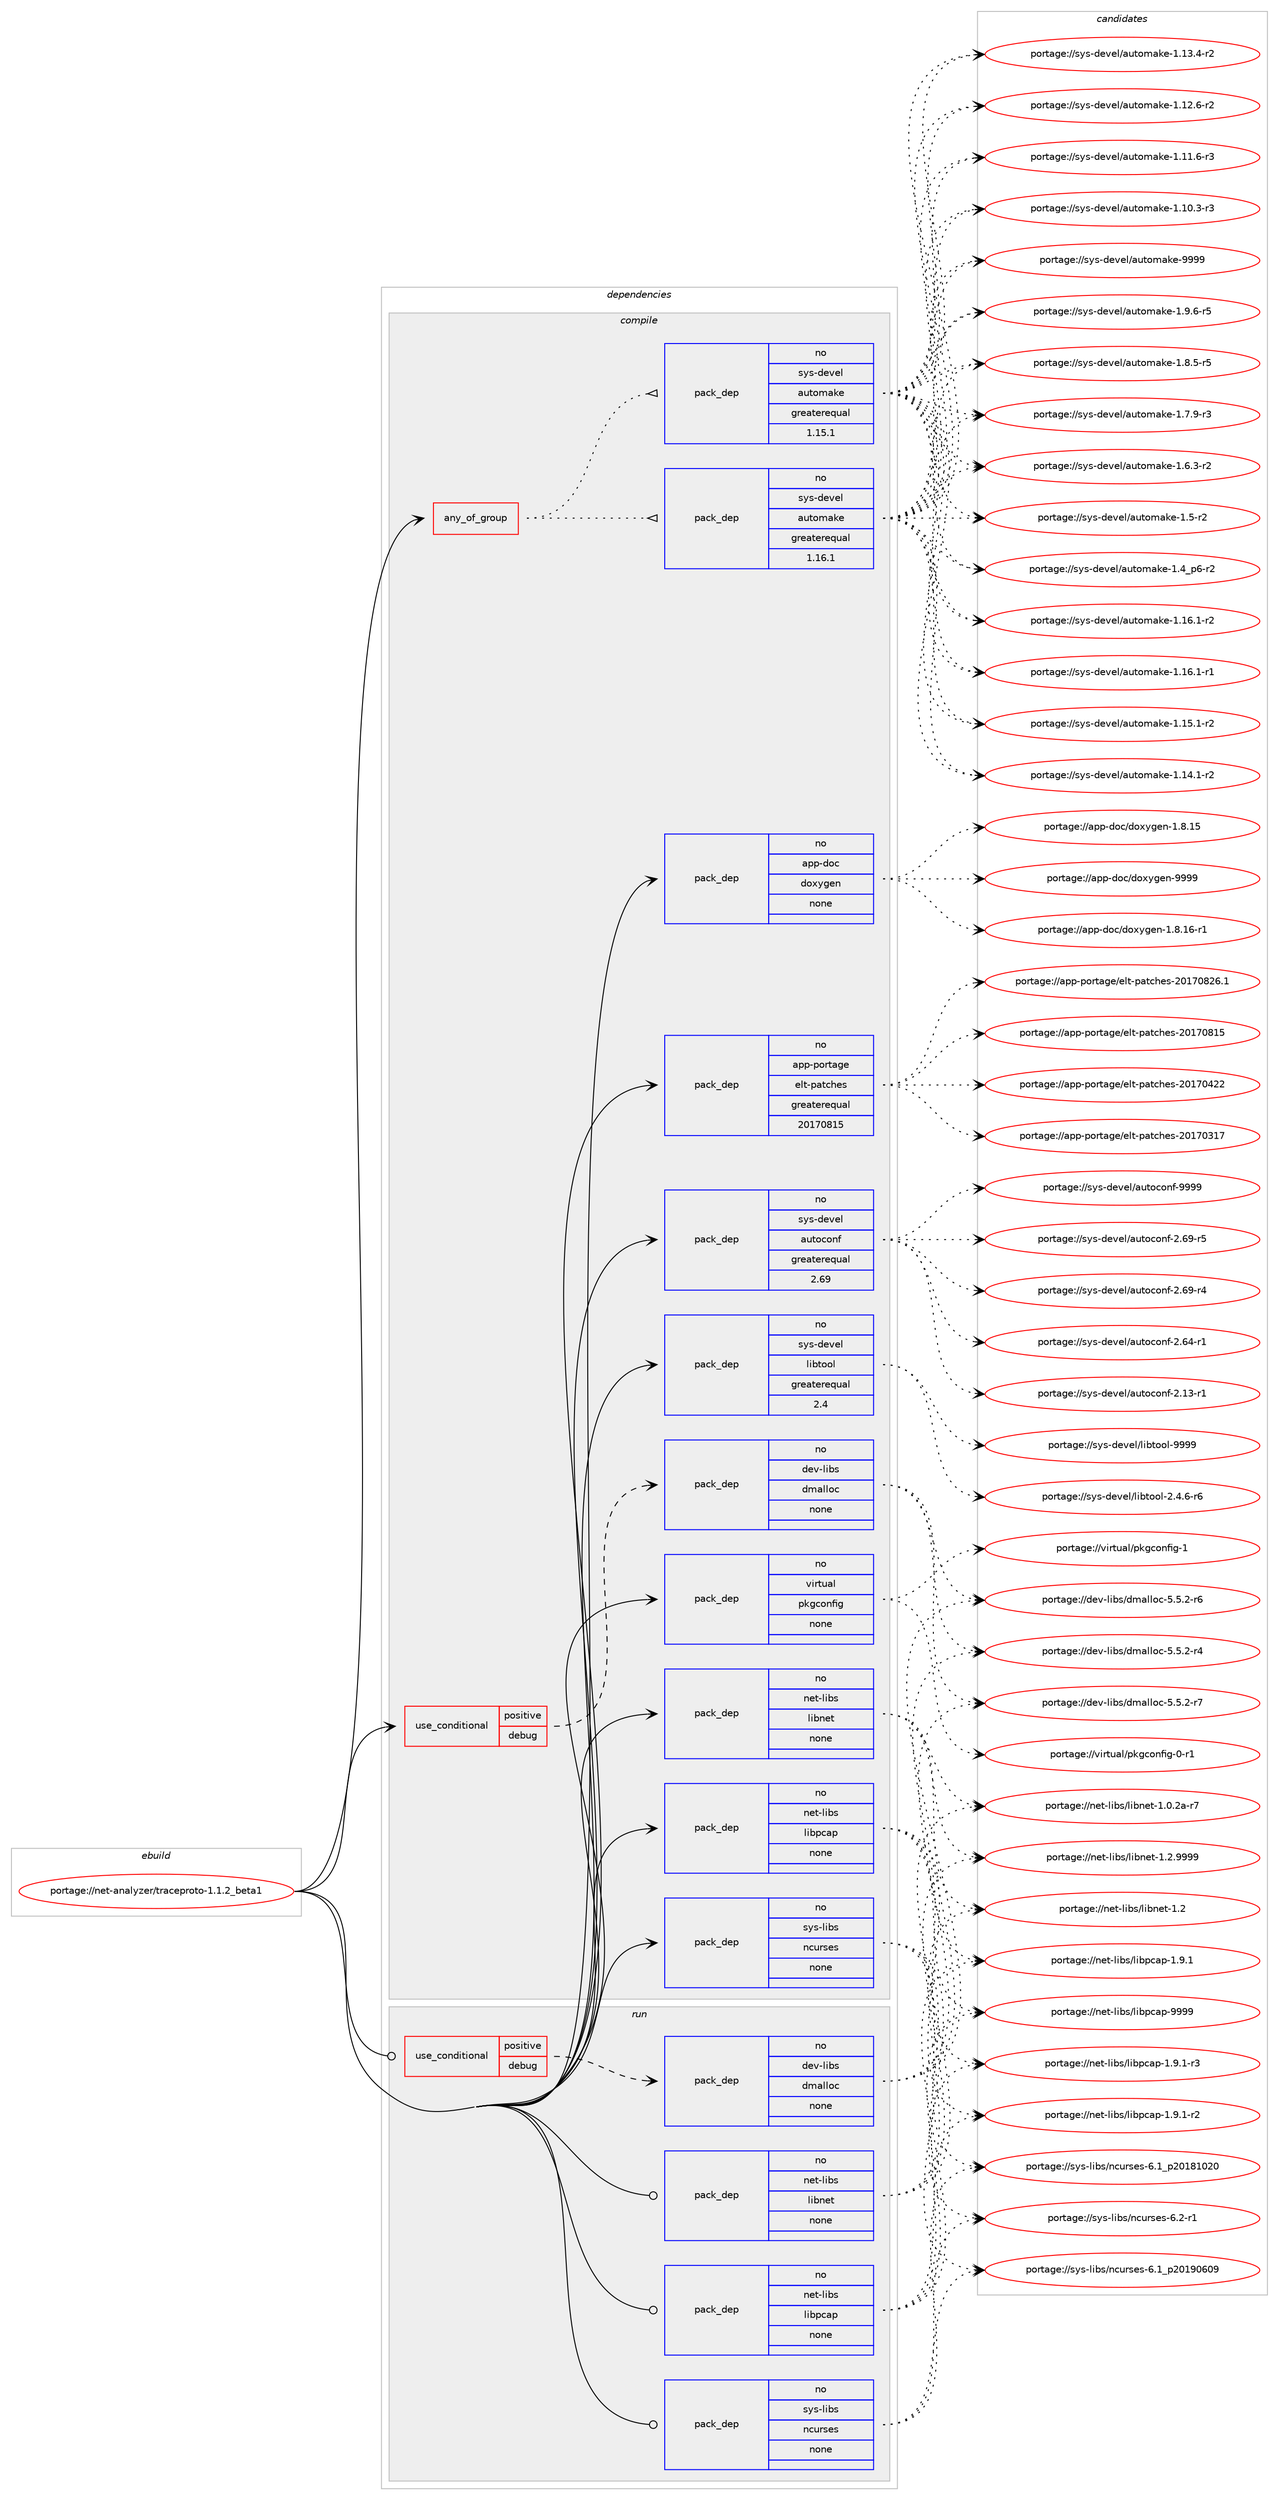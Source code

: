 digraph prolog {

# *************
# Graph options
# *************

newrank=true;
concentrate=true;
compound=true;
graph [rankdir=LR,fontname=Helvetica,fontsize=10,ranksep=1.5];#, ranksep=2.5, nodesep=0.2];
edge  [arrowhead=vee];
node  [fontname=Helvetica,fontsize=10];

# **********
# The ebuild
# **********

subgraph cluster_leftcol {
color=gray;
rank=same;
label=<<i>ebuild</i>>;
id [label="portage://net-analyzer/traceproto-1.1.2_beta1", color=red, width=4, href="../net-analyzer/traceproto-1.1.2_beta1.svg"];
}

# ****************
# The dependencies
# ****************

subgraph cluster_midcol {
color=gray;
label=<<i>dependencies</i>>;
subgraph cluster_compile {
fillcolor="#eeeeee";
style=filled;
label=<<i>compile</i>>;
subgraph any2360 {
dependency155576 [label=<<TABLE BORDER="0" CELLBORDER="1" CELLSPACING="0" CELLPADDING="4"><TR><TD CELLPADDING="10">any_of_group</TD></TR></TABLE>>, shape=none, color=red];subgraph pack118121 {
dependency155577 [label=<<TABLE BORDER="0" CELLBORDER="1" CELLSPACING="0" CELLPADDING="4" WIDTH="220"><TR><TD ROWSPAN="6" CELLPADDING="30">pack_dep</TD></TR><TR><TD WIDTH="110">no</TD></TR><TR><TD>sys-devel</TD></TR><TR><TD>automake</TD></TR><TR><TD>greaterequal</TD></TR><TR><TD>1.16.1</TD></TR></TABLE>>, shape=none, color=blue];
}
dependency155576:e -> dependency155577:w [weight=20,style="dotted",arrowhead="oinv"];
subgraph pack118122 {
dependency155578 [label=<<TABLE BORDER="0" CELLBORDER="1" CELLSPACING="0" CELLPADDING="4" WIDTH="220"><TR><TD ROWSPAN="6" CELLPADDING="30">pack_dep</TD></TR><TR><TD WIDTH="110">no</TD></TR><TR><TD>sys-devel</TD></TR><TR><TD>automake</TD></TR><TR><TD>greaterequal</TD></TR><TR><TD>1.15.1</TD></TR></TABLE>>, shape=none, color=blue];
}
dependency155576:e -> dependency155578:w [weight=20,style="dotted",arrowhead="oinv"];
}
id:e -> dependency155576:w [weight=20,style="solid",arrowhead="vee"];
subgraph cond34943 {
dependency155579 [label=<<TABLE BORDER="0" CELLBORDER="1" CELLSPACING="0" CELLPADDING="4"><TR><TD ROWSPAN="3" CELLPADDING="10">use_conditional</TD></TR><TR><TD>positive</TD></TR><TR><TD>debug</TD></TR></TABLE>>, shape=none, color=red];
subgraph pack118123 {
dependency155580 [label=<<TABLE BORDER="0" CELLBORDER="1" CELLSPACING="0" CELLPADDING="4" WIDTH="220"><TR><TD ROWSPAN="6" CELLPADDING="30">pack_dep</TD></TR><TR><TD WIDTH="110">no</TD></TR><TR><TD>dev-libs</TD></TR><TR><TD>dmalloc</TD></TR><TR><TD>none</TD></TR><TR><TD></TD></TR></TABLE>>, shape=none, color=blue];
}
dependency155579:e -> dependency155580:w [weight=20,style="dashed",arrowhead="vee"];
}
id:e -> dependency155579:w [weight=20,style="solid",arrowhead="vee"];
subgraph pack118124 {
dependency155581 [label=<<TABLE BORDER="0" CELLBORDER="1" CELLSPACING="0" CELLPADDING="4" WIDTH="220"><TR><TD ROWSPAN="6" CELLPADDING="30">pack_dep</TD></TR><TR><TD WIDTH="110">no</TD></TR><TR><TD>app-doc</TD></TR><TR><TD>doxygen</TD></TR><TR><TD>none</TD></TR><TR><TD></TD></TR></TABLE>>, shape=none, color=blue];
}
id:e -> dependency155581:w [weight=20,style="solid",arrowhead="vee"];
subgraph pack118125 {
dependency155582 [label=<<TABLE BORDER="0" CELLBORDER="1" CELLSPACING="0" CELLPADDING="4" WIDTH="220"><TR><TD ROWSPAN="6" CELLPADDING="30">pack_dep</TD></TR><TR><TD WIDTH="110">no</TD></TR><TR><TD>app-portage</TD></TR><TR><TD>elt-patches</TD></TR><TR><TD>greaterequal</TD></TR><TR><TD>20170815</TD></TR></TABLE>>, shape=none, color=blue];
}
id:e -> dependency155582:w [weight=20,style="solid",arrowhead="vee"];
subgraph pack118126 {
dependency155583 [label=<<TABLE BORDER="0" CELLBORDER="1" CELLSPACING="0" CELLPADDING="4" WIDTH="220"><TR><TD ROWSPAN="6" CELLPADDING="30">pack_dep</TD></TR><TR><TD WIDTH="110">no</TD></TR><TR><TD>net-libs</TD></TR><TR><TD>libnet</TD></TR><TR><TD>none</TD></TR><TR><TD></TD></TR></TABLE>>, shape=none, color=blue];
}
id:e -> dependency155583:w [weight=20,style="solid",arrowhead="vee"];
subgraph pack118127 {
dependency155584 [label=<<TABLE BORDER="0" CELLBORDER="1" CELLSPACING="0" CELLPADDING="4" WIDTH="220"><TR><TD ROWSPAN="6" CELLPADDING="30">pack_dep</TD></TR><TR><TD WIDTH="110">no</TD></TR><TR><TD>net-libs</TD></TR><TR><TD>libpcap</TD></TR><TR><TD>none</TD></TR><TR><TD></TD></TR></TABLE>>, shape=none, color=blue];
}
id:e -> dependency155584:w [weight=20,style="solid",arrowhead="vee"];
subgraph pack118128 {
dependency155585 [label=<<TABLE BORDER="0" CELLBORDER="1" CELLSPACING="0" CELLPADDING="4" WIDTH="220"><TR><TD ROWSPAN="6" CELLPADDING="30">pack_dep</TD></TR><TR><TD WIDTH="110">no</TD></TR><TR><TD>sys-devel</TD></TR><TR><TD>autoconf</TD></TR><TR><TD>greaterequal</TD></TR><TR><TD>2.69</TD></TR></TABLE>>, shape=none, color=blue];
}
id:e -> dependency155585:w [weight=20,style="solid",arrowhead="vee"];
subgraph pack118129 {
dependency155586 [label=<<TABLE BORDER="0" CELLBORDER="1" CELLSPACING="0" CELLPADDING="4" WIDTH="220"><TR><TD ROWSPAN="6" CELLPADDING="30">pack_dep</TD></TR><TR><TD WIDTH="110">no</TD></TR><TR><TD>sys-devel</TD></TR><TR><TD>libtool</TD></TR><TR><TD>greaterequal</TD></TR><TR><TD>2.4</TD></TR></TABLE>>, shape=none, color=blue];
}
id:e -> dependency155586:w [weight=20,style="solid",arrowhead="vee"];
subgraph pack118130 {
dependency155587 [label=<<TABLE BORDER="0" CELLBORDER="1" CELLSPACING="0" CELLPADDING="4" WIDTH="220"><TR><TD ROWSPAN="6" CELLPADDING="30">pack_dep</TD></TR><TR><TD WIDTH="110">no</TD></TR><TR><TD>sys-libs</TD></TR><TR><TD>ncurses</TD></TR><TR><TD>none</TD></TR><TR><TD></TD></TR></TABLE>>, shape=none, color=blue];
}
id:e -> dependency155587:w [weight=20,style="solid",arrowhead="vee"];
subgraph pack118131 {
dependency155588 [label=<<TABLE BORDER="0" CELLBORDER="1" CELLSPACING="0" CELLPADDING="4" WIDTH="220"><TR><TD ROWSPAN="6" CELLPADDING="30">pack_dep</TD></TR><TR><TD WIDTH="110">no</TD></TR><TR><TD>virtual</TD></TR><TR><TD>pkgconfig</TD></TR><TR><TD>none</TD></TR><TR><TD></TD></TR></TABLE>>, shape=none, color=blue];
}
id:e -> dependency155588:w [weight=20,style="solid",arrowhead="vee"];
}
subgraph cluster_compileandrun {
fillcolor="#eeeeee";
style=filled;
label=<<i>compile and run</i>>;
}
subgraph cluster_run {
fillcolor="#eeeeee";
style=filled;
label=<<i>run</i>>;
subgraph cond34944 {
dependency155589 [label=<<TABLE BORDER="0" CELLBORDER="1" CELLSPACING="0" CELLPADDING="4"><TR><TD ROWSPAN="3" CELLPADDING="10">use_conditional</TD></TR><TR><TD>positive</TD></TR><TR><TD>debug</TD></TR></TABLE>>, shape=none, color=red];
subgraph pack118132 {
dependency155590 [label=<<TABLE BORDER="0" CELLBORDER="1" CELLSPACING="0" CELLPADDING="4" WIDTH="220"><TR><TD ROWSPAN="6" CELLPADDING="30">pack_dep</TD></TR><TR><TD WIDTH="110">no</TD></TR><TR><TD>dev-libs</TD></TR><TR><TD>dmalloc</TD></TR><TR><TD>none</TD></TR><TR><TD></TD></TR></TABLE>>, shape=none, color=blue];
}
dependency155589:e -> dependency155590:w [weight=20,style="dashed",arrowhead="vee"];
}
id:e -> dependency155589:w [weight=20,style="solid",arrowhead="odot"];
subgraph pack118133 {
dependency155591 [label=<<TABLE BORDER="0" CELLBORDER="1" CELLSPACING="0" CELLPADDING="4" WIDTH="220"><TR><TD ROWSPAN="6" CELLPADDING="30">pack_dep</TD></TR><TR><TD WIDTH="110">no</TD></TR><TR><TD>net-libs</TD></TR><TR><TD>libnet</TD></TR><TR><TD>none</TD></TR><TR><TD></TD></TR></TABLE>>, shape=none, color=blue];
}
id:e -> dependency155591:w [weight=20,style="solid",arrowhead="odot"];
subgraph pack118134 {
dependency155592 [label=<<TABLE BORDER="0" CELLBORDER="1" CELLSPACING="0" CELLPADDING="4" WIDTH="220"><TR><TD ROWSPAN="6" CELLPADDING="30">pack_dep</TD></TR><TR><TD WIDTH="110">no</TD></TR><TR><TD>net-libs</TD></TR><TR><TD>libpcap</TD></TR><TR><TD>none</TD></TR><TR><TD></TD></TR></TABLE>>, shape=none, color=blue];
}
id:e -> dependency155592:w [weight=20,style="solid",arrowhead="odot"];
subgraph pack118135 {
dependency155593 [label=<<TABLE BORDER="0" CELLBORDER="1" CELLSPACING="0" CELLPADDING="4" WIDTH="220"><TR><TD ROWSPAN="6" CELLPADDING="30">pack_dep</TD></TR><TR><TD WIDTH="110">no</TD></TR><TR><TD>sys-libs</TD></TR><TR><TD>ncurses</TD></TR><TR><TD>none</TD></TR><TR><TD></TD></TR></TABLE>>, shape=none, color=blue];
}
id:e -> dependency155593:w [weight=20,style="solid",arrowhead="odot"];
}
}

# **************
# The candidates
# **************

subgraph cluster_choices {
rank=same;
color=gray;
label=<<i>candidates</i>>;

subgraph choice118121 {
color=black;
nodesep=1;
choice115121115451001011181011084797117116111109971071014557575757 [label="portage://sys-devel/automake-9999", color=red, width=4,href="../sys-devel/automake-9999.svg"];
choice115121115451001011181011084797117116111109971071014549465746544511453 [label="portage://sys-devel/automake-1.9.6-r5", color=red, width=4,href="../sys-devel/automake-1.9.6-r5.svg"];
choice115121115451001011181011084797117116111109971071014549465646534511453 [label="portage://sys-devel/automake-1.8.5-r5", color=red, width=4,href="../sys-devel/automake-1.8.5-r5.svg"];
choice115121115451001011181011084797117116111109971071014549465546574511451 [label="portage://sys-devel/automake-1.7.9-r3", color=red, width=4,href="../sys-devel/automake-1.7.9-r3.svg"];
choice115121115451001011181011084797117116111109971071014549465446514511450 [label="portage://sys-devel/automake-1.6.3-r2", color=red, width=4,href="../sys-devel/automake-1.6.3-r2.svg"];
choice11512111545100101118101108479711711611110997107101454946534511450 [label="portage://sys-devel/automake-1.5-r2", color=red, width=4,href="../sys-devel/automake-1.5-r2.svg"];
choice115121115451001011181011084797117116111109971071014549465295112544511450 [label="portage://sys-devel/automake-1.4_p6-r2", color=red, width=4,href="../sys-devel/automake-1.4_p6-r2.svg"];
choice11512111545100101118101108479711711611110997107101454946495446494511450 [label="portage://sys-devel/automake-1.16.1-r2", color=red, width=4,href="../sys-devel/automake-1.16.1-r2.svg"];
choice11512111545100101118101108479711711611110997107101454946495446494511449 [label="portage://sys-devel/automake-1.16.1-r1", color=red, width=4,href="../sys-devel/automake-1.16.1-r1.svg"];
choice11512111545100101118101108479711711611110997107101454946495346494511450 [label="portage://sys-devel/automake-1.15.1-r2", color=red, width=4,href="../sys-devel/automake-1.15.1-r2.svg"];
choice11512111545100101118101108479711711611110997107101454946495246494511450 [label="portage://sys-devel/automake-1.14.1-r2", color=red, width=4,href="../sys-devel/automake-1.14.1-r2.svg"];
choice11512111545100101118101108479711711611110997107101454946495146524511450 [label="portage://sys-devel/automake-1.13.4-r2", color=red, width=4,href="../sys-devel/automake-1.13.4-r2.svg"];
choice11512111545100101118101108479711711611110997107101454946495046544511450 [label="portage://sys-devel/automake-1.12.6-r2", color=red, width=4,href="../sys-devel/automake-1.12.6-r2.svg"];
choice11512111545100101118101108479711711611110997107101454946494946544511451 [label="portage://sys-devel/automake-1.11.6-r3", color=red, width=4,href="../sys-devel/automake-1.11.6-r3.svg"];
choice11512111545100101118101108479711711611110997107101454946494846514511451 [label="portage://sys-devel/automake-1.10.3-r3", color=red, width=4,href="../sys-devel/automake-1.10.3-r3.svg"];
dependency155577:e -> choice115121115451001011181011084797117116111109971071014557575757:w [style=dotted,weight="100"];
dependency155577:e -> choice115121115451001011181011084797117116111109971071014549465746544511453:w [style=dotted,weight="100"];
dependency155577:e -> choice115121115451001011181011084797117116111109971071014549465646534511453:w [style=dotted,weight="100"];
dependency155577:e -> choice115121115451001011181011084797117116111109971071014549465546574511451:w [style=dotted,weight="100"];
dependency155577:e -> choice115121115451001011181011084797117116111109971071014549465446514511450:w [style=dotted,weight="100"];
dependency155577:e -> choice11512111545100101118101108479711711611110997107101454946534511450:w [style=dotted,weight="100"];
dependency155577:e -> choice115121115451001011181011084797117116111109971071014549465295112544511450:w [style=dotted,weight="100"];
dependency155577:e -> choice11512111545100101118101108479711711611110997107101454946495446494511450:w [style=dotted,weight="100"];
dependency155577:e -> choice11512111545100101118101108479711711611110997107101454946495446494511449:w [style=dotted,weight="100"];
dependency155577:e -> choice11512111545100101118101108479711711611110997107101454946495346494511450:w [style=dotted,weight="100"];
dependency155577:e -> choice11512111545100101118101108479711711611110997107101454946495246494511450:w [style=dotted,weight="100"];
dependency155577:e -> choice11512111545100101118101108479711711611110997107101454946495146524511450:w [style=dotted,weight="100"];
dependency155577:e -> choice11512111545100101118101108479711711611110997107101454946495046544511450:w [style=dotted,weight="100"];
dependency155577:e -> choice11512111545100101118101108479711711611110997107101454946494946544511451:w [style=dotted,weight="100"];
dependency155577:e -> choice11512111545100101118101108479711711611110997107101454946494846514511451:w [style=dotted,weight="100"];
}
subgraph choice118122 {
color=black;
nodesep=1;
choice115121115451001011181011084797117116111109971071014557575757 [label="portage://sys-devel/automake-9999", color=red, width=4,href="../sys-devel/automake-9999.svg"];
choice115121115451001011181011084797117116111109971071014549465746544511453 [label="portage://sys-devel/automake-1.9.6-r5", color=red, width=4,href="../sys-devel/automake-1.9.6-r5.svg"];
choice115121115451001011181011084797117116111109971071014549465646534511453 [label="portage://sys-devel/automake-1.8.5-r5", color=red, width=4,href="../sys-devel/automake-1.8.5-r5.svg"];
choice115121115451001011181011084797117116111109971071014549465546574511451 [label="portage://sys-devel/automake-1.7.9-r3", color=red, width=4,href="../sys-devel/automake-1.7.9-r3.svg"];
choice115121115451001011181011084797117116111109971071014549465446514511450 [label="portage://sys-devel/automake-1.6.3-r2", color=red, width=4,href="../sys-devel/automake-1.6.3-r2.svg"];
choice11512111545100101118101108479711711611110997107101454946534511450 [label="portage://sys-devel/automake-1.5-r2", color=red, width=4,href="../sys-devel/automake-1.5-r2.svg"];
choice115121115451001011181011084797117116111109971071014549465295112544511450 [label="portage://sys-devel/automake-1.4_p6-r2", color=red, width=4,href="../sys-devel/automake-1.4_p6-r2.svg"];
choice11512111545100101118101108479711711611110997107101454946495446494511450 [label="portage://sys-devel/automake-1.16.1-r2", color=red, width=4,href="../sys-devel/automake-1.16.1-r2.svg"];
choice11512111545100101118101108479711711611110997107101454946495446494511449 [label="portage://sys-devel/automake-1.16.1-r1", color=red, width=4,href="../sys-devel/automake-1.16.1-r1.svg"];
choice11512111545100101118101108479711711611110997107101454946495346494511450 [label="portage://sys-devel/automake-1.15.1-r2", color=red, width=4,href="../sys-devel/automake-1.15.1-r2.svg"];
choice11512111545100101118101108479711711611110997107101454946495246494511450 [label="portage://sys-devel/automake-1.14.1-r2", color=red, width=4,href="../sys-devel/automake-1.14.1-r2.svg"];
choice11512111545100101118101108479711711611110997107101454946495146524511450 [label="portage://sys-devel/automake-1.13.4-r2", color=red, width=4,href="../sys-devel/automake-1.13.4-r2.svg"];
choice11512111545100101118101108479711711611110997107101454946495046544511450 [label="portage://sys-devel/automake-1.12.6-r2", color=red, width=4,href="../sys-devel/automake-1.12.6-r2.svg"];
choice11512111545100101118101108479711711611110997107101454946494946544511451 [label="portage://sys-devel/automake-1.11.6-r3", color=red, width=4,href="../sys-devel/automake-1.11.6-r3.svg"];
choice11512111545100101118101108479711711611110997107101454946494846514511451 [label="portage://sys-devel/automake-1.10.3-r3", color=red, width=4,href="../sys-devel/automake-1.10.3-r3.svg"];
dependency155578:e -> choice115121115451001011181011084797117116111109971071014557575757:w [style=dotted,weight="100"];
dependency155578:e -> choice115121115451001011181011084797117116111109971071014549465746544511453:w [style=dotted,weight="100"];
dependency155578:e -> choice115121115451001011181011084797117116111109971071014549465646534511453:w [style=dotted,weight="100"];
dependency155578:e -> choice115121115451001011181011084797117116111109971071014549465546574511451:w [style=dotted,weight="100"];
dependency155578:e -> choice115121115451001011181011084797117116111109971071014549465446514511450:w [style=dotted,weight="100"];
dependency155578:e -> choice11512111545100101118101108479711711611110997107101454946534511450:w [style=dotted,weight="100"];
dependency155578:e -> choice115121115451001011181011084797117116111109971071014549465295112544511450:w [style=dotted,weight="100"];
dependency155578:e -> choice11512111545100101118101108479711711611110997107101454946495446494511450:w [style=dotted,weight="100"];
dependency155578:e -> choice11512111545100101118101108479711711611110997107101454946495446494511449:w [style=dotted,weight="100"];
dependency155578:e -> choice11512111545100101118101108479711711611110997107101454946495346494511450:w [style=dotted,weight="100"];
dependency155578:e -> choice11512111545100101118101108479711711611110997107101454946495246494511450:w [style=dotted,weight="100"];
dependency155578:e -> choice11512111545100101118101108479711711611110997107101454946495146524511450:w [style=dotted,weight="100"];
dependency155578:e -> choice11512111545100101118101108479711711611110997107101454946495046544511450:w [style=dotted,weight="100"];
dependency155578:e -> choice11512111545100101118101108479711711611110997107101454946494946544511451:w [style=dotted,weight="100"];
dependency155578:e -> choice11512111545100101118101108479711711611110997107101454946494846514511451:w [style=dotted,weight="100"];
}
subgraph choice118123 {
color=black;
nodesep=1;
choice10010111845108105981154710010997108108111994553465346504511455 [label="portage://dev-libs/dmalloc-5.5.2-r7", color=red, width=4,href="../dev-libs/dmalloc-5.5.2-r7.svg"];
choice10010111845108105981154710010997108108111994553465346504511454 [label="portage://dev-libs/dmalloc-5.5.2-r6", color=red, width=4,href="../dev-libs/dmalloc-5.5.2-r6.svg"];
choice10010111845108105981154710010997108108111994553465346504511452 [label="portage://dev-libs/dmalloc-5.5.2-r4", color=red, width=4,href="../dev-libs/dmalloc-5.5.2-r4.svg"];
dependency155580:e -> choice10010111845108105981154710010997108108111994553465346504511455:w [style=dotted,weight="100"];
dependency155580:e -> choice10010111845108105981154710010997108108111994553465346504511454:w [style=dotted,weight="100"];
dependency155580:e -> choice10010111845108105981154710010997108108111994553465346504511452:w [style=dotted,weight="100"];
}
subgraph choice118124 {
color=black;
nodesep=1;
choice971121124510011199471001111201211031011104557575757 [label="portage://app-doc/doxygen-9999", color=red, width=4,href="../app-doc/doxygen-9999.svg"];
choice97112112451001119947100111120121103101110454946564649544511449 [label="portage://app-doc/doxygen-1.8.16-r1", color=red, width=4,href="../app-doc/doxygen-1.8.16-r1.svg"];
choice9711211245100111994710011112012110310111045494656464953 [label="portage://app-doc/doxygen-1.8.15", color=red, width=4,href="../app-doc/doxygen-1.8.15.svg"];
dependency155581:e -> choice971121124510011199471001111201211031011104557575757:w [style=dotted,weight="100"];
dependency155581:e -> choice97112112451001119947100111120121103101110454946564649544511449:w [style=dotted,weight="100"];
dependency155581:e -> choice9711211245100111994710011112012110310111045494656464953:w [style=dotted,weight="100"];
}
subgraph choice118125 {
color=black;
nodesep=1;
choice971121124511211111411697103101471011081164511297116991041011154550484955485650544649 [label="portage://app-portage/elt-patches-20170826.1", color=red, width=4,href="../app-portage/elt-patches-20170826.1.svg"];
choice97112112451121111141169710310147101108116451129711699104101115455048495548564953 [label="portage://app-portage/elt-patches-20170815", color=red, width=4,href="../app-portage/elt-patches-20170815.svg"];
choice97112112451121111141169710310147101108116451129711699104101115455048495548525050 [label="portage://app-portage/elt-patches-20170422", color=red, width=4,href="../app-portage/elt-patches-20170422.svg"];
choice97112112451121111141169710310147101108116451129711699104101115455048495548514955 [label="portage://app-portage/elt-patches-20170317", color=red, width=4,href="../app-portage/elt-patches-20170317.svg"];
dependency155582:e -> choice971121124511211111411697103101471011081164511297116991041011154550484955485650544649:w [style=dotted,weight="100"];
dependency155582:e -> choice97112112451121111141169710310147101108116451129711699104101115455048495548564953:w [style=dotted,weight="100"];
dependency155582:e -> choice97112112451121111141169710310147101108116451129711699104101115455048495548525050:w [style=dotted,weight="100"];
dependency155582:e -> choice97112112451121111141169710310147101108116451129711699104101115455048495548514955:w [style=dotted,weight="100"];
}
subgraph choice118126 {
color=black;
nodesep=1;
choice11010111645108105981154710810598110101116454946504657575757 [label="portage://net-libs/libnet-1.2.9999", color=red, width=4,href="../net-libs/libnet-1.2.9999.svg"];
choice1101011164510810598115471081059811010111645494650 [label="portage://net-libs/libnet-1.2", color=red, width=4,href="../net-libs/libnet-1.2.svg"];
choice11010111645108105981154710810598110101116454946484650974511455 [label="portage://net-libs/libnet-1.0.2a-r7", color=red, width=4,href="../net-libs/libnet-1.0.2a-r7.svg"];
dependency155583:e -> choice11010111645108105981154710810598110101116454946504657575757:w [style=dotted,weight="100"];
dependency155583:e -> choice1101011164510810598115471081059811010111645494650:w [style=dotted,weight="100"];
dependency155583:e -> choice11010111645108105981154710810598110101116454946484650974511455:w [style=dotted,weight="100"];
}
subgraph choice118127 {
color=black;
nodesep=1;
choice1101011164510810598115471081059811299971124557575757 [label="portage://net-libs/libpcap-9999", color=red, width=4,href="../net-libs/libpcap-9999.svg"];
choice1101011164510810598115471081059811299971124549465746494511451 [label="portage://net-libs/libpcap-1.9.1-r3", color=red, width=4,href="../net-libs/libpcap-1.9.1-r3.svg"];
choice1101011164510810598115471081059811299971124549465746494511450 [label="portage://net-libs/libpcap-1.9.1-r2", color=red, width=4,href="../net-libs/libpcap-1.9.1-r2.svg"];
choice110101116451081059811547108105981129997112454946574649 [label="portage://net-libs/libpcap-1.9.1", color=red, width=4,href="../net-libs/libpcap-1.9.1.svg"];
dependency155584:e -> choice1101011164510810598115471081059811299971124557575757:w [style=dotted,weight="100"];
dependency155584:e -> choice1101011164510810598115471081059811299971124549465746494511451:w [style=dotted,weight="100"];
dependency155584:e -> choice1101011164510810598115471081059811299971124549465746494511450:w [style=dotted,weight="100"];
dependency155584:e -> choice110101116451081059811547108105981129997112454946574649:w [style=dotted,weight="100"];
}
subgraph choice118128 {
color=black;
nodesep=1;
choice115121115451001011181011084797117116111991111101024557575757 [label="portage://sys-devel/autoconf-9999", color=red, width=4,href="../sys-devel/autoconf-9999.svg"];
choice1151211154510010111810110847971171161119911111010245504654574511453 [label="portage://sys-devel/autoconf-2.69-r5", color=red, width=4,href="../sys-devel/autoconf-2.69-r5.svg"];
choice1151211154510010111810110847971171161119911111010245504654574511452 [label="portage://sys-devel/autoconf-2.69-r4", color=red, width=4,href="../sys-devel/autoconf-2.69-r4.svg"];
choice1151211154510010111810110847971171161119911111010245504654524511449 [label="portage://sys-devel/autoconf-2.64-r1", color=red, width=4,href="../sys-devel/autoconf-2.64-r1.svg"];
choice1151211154510010111810110847971171161119911111010245504649514511449 [label="portage://sys-devel/autoconf-2.13-r1", color=red, width=4,href="../sys-devel/autoconf-2.13-r1.svg"];
dependency155585:e -> choice115121115451001011181011084797117116111991111101024557575757:w [style=dotted,weight="100"];
dependency155585:e -> choice1151211154510010111810110847971171161119911111010245504654574511453:w [style=dotted,weight="100"];
dependency155585:e -> choice1151211154510010111810110847971171161119911111010245504654574511452:w [style=dotted,weight="100"];
dependency155585:e -> choice1151211154510010111810110847971171161119911111010245504654524511449:w [style=dotted,weight="100"];
dependency155585:e -> choice1151211154510010111810110847971171161119911111010245504649514511449:w [style=dotted,weight="100"];
}
subgraph choice118129 {
color=black;
nodesep=1;
choice1151211154510010111810110847108105981161111111084557575757 [label="portage://sys-devel/libtool-9999", color=red, width=4,href="../sys-devel/libtool-9999.svg"];
choice1151211154510010111810110847108105981161111111084550465246544511454 [label="portage://sys-devel/libtool-2.4.6-r6", color=red, width=4,href="../sys-devel/libtool-2.4.6-r6.svg"];
dependency155586:e -> choice1151211154510010111810110847108105981161111111084557575757:w [style=dotted,weight="100"];
dependency155586:e -> choice1151211154510010111810110847108105981161111111084550465246544511454:w [style=dotted,weight="100"];
}
subgraph choice118130 {
color=black;
nodesep=1;
choice11512111545108105981154711099117114115101115455446504511449 [label="portage://sys-libs/ncurses-6.2-r1", color=red, width=4,href="../sys-libs/ncurses-6.2-r1.svg"];
choice1151211154510810598115471109911711411510111545544649951125048495748544857 [label="portage://sys-libs/ncurses-6.1_p20190609", color=red, width=4,href="../sys-libs/ncurses-6.1_p20190609.svg"];
choice1151211154510810598115471109911711411510111545544649951125048495649485048 [label="portage://sys-libs/ncurses-6.1_p20181020", color=red, width=4,href="../sys-libs/ncurses-6.1_p20181020.svg"];
dependency155587:e -> choice11512111545108105981154711099117114115101115455446504511449:w [style=dotted,weight="100"];
dependency155587:e -> choice1151211154510810598115471109911711411510111545544649951125048495748544857:w [style=dotted,weight="100"];
dependency155587:e -> choice1151211154510810598115471109911711411510111545544649951125048495649485048:w [style=dotted,weight="100"];
}
subgraph choice118131 {
color=black;
nodesep=1;
choice1181051141161179710847112107103991111101021051034549 [label="portage://virtual/pkgconfig-1", color=red, width=4,href="../virtual/pkgconfig-1.svg"];
choice11810511411611797108471121071039911111010210510345484511449 [label="portage://virtual/pkgconfig-0-r1", color=red, width=4,href="../virtual/pkgconfig-0-r1.svg"];
dependency155588:e -> choice1181051141161179710847112107103991111101021051034549:w [style=dotted,weight="100"];
dependency155588:e -> choice11810511411611797108471121071039911111010210510345484511449:w [style=dotted,weight="100"];
}
subgraph choice118132 {
color=black;
nodesep=1;
choice10010111845108105981154710010997108108111994553465346504511455 [label="portage://dev-libs/dmalloc-5.5.2-r7", color=red, width=4,href="../dev-libs/dmalloc-5.5.2-r7.svg"];
choice10010111845108105981154710010997108108111994553465346504511454 [label="portage://dev-libs/dmalloc-5.5.2-r6", color=red, width=4,href="../dev-libs/dmalloc-5.5.2-r6.svg"];
choice10010111845108105981154710010997108108111994553465346504511452 [label="portage://dev-libs/dmalloc-5.5.2-r4", color=red, width=4,href="../dev-libs/dmalloc-5.5.2-r4.svg"];
dependency155590:e -> choice10010111845108105981154710010997108108111994553465346504511455:w [style=dotted,weight="100"];
dependency155590:e -> choice10010111845108105981154710010997108108111994553465346504511454:w [style=dotted,weight="100"];
dependency155590:e -> choice10010111845108105981154710010997108108111994553465346504511452:w [style=dotted,weight="100"];
}
subgraph choice118133 {
color=black;
nodesep=1;
choice11010111645108105981154710810598110101116454946504657575757 [label="portage://net-libs/libnet-1.2.9999", color=red, width=4,href="../net-libs/libnet-1.2.9999.svg"];
choice1101011164510810598115471081059811010111645494650 [label="portage://net-libs/libnet-1.2", color=red, width=4,href="../net-libs/libnet-1.2.svg"];
choice11010111645108105981154710810598110101116454946484650974511455 [label="portage://net-libs/libnet-1.0.2a-r7", color=red, width=4,href="../net-libs/libnet-1.0.2a-r7.svg"];
dependency155591:e -> choice11010111645108105981154710810598110101116454946504657575757:w [style=dotted,weight="100"];
dependency155591:e -> choice1101011164510810598115471081059811010111645494650:w [style=dotted,weight="100"];
dependency155591:e -> choice11010111645108105981154710810598110101116454946484650974511455:w [style=dotted,weight="100"];
}
subgraph choice118134 {
color=black;
nodesep=1;
choice1101011164510810598115471081059811299971124557575757 [label="portage://net-libs/libpcap-9999", color=red, width=4,href="../net-libs/libpcap-9999.svg"];
choice1101011164510810598115471081059811299971124549465746494511451 [label="portage://net-libs/libpcap-1.9.1-r3", color=red, width=4,href="../net-libs/libpcap-1.9.1-r3.svg"];
choice1101011164510810598115471081059811299971124549465746494511450 [label="portage://net-libs/libpcap-1.9.1-r2", color=red, width=4,href="../net-libs/libpcap-1.9.1-r2.svg"];
choice110101116451081059811547108105981129997112454946574649 [label="portage://net-libs/libpcap-1.9.1", color=red, width=4,href="../net-libs/libpcap-1.9.1.svg"];
dependency155592:e -> choice1101011164510810598115471081059811299971124557575757:w [style=dotted,weight="100"];
dependency155592:e -> choice1101011164510810598115471081059811299971124549465746494511451:w [style=dotted,weight="100"];
dependency155592:e -> choice1101011164510810598115471081059811299971124549465746494511450:w [style=dotted,weight="100"];
dependency155592:e -> choice110101116451081059811547108105981129997112454946574649:w [style=dotted,weight="100"];
}
subgraph choice118135 {
color=black;
nodesep=1;
choice11512111545108105981154711099117114115101115455446504511449 [label="portage://sys-libs/ncurses-6.2-r1", color=red, width=4,href="../sys-libs/ncurses-6.2-r1.svg"];
choice1151211154510810598115471109911711411510111545544649951125048495748544857 [label="portage://sys-libs/ncurses-6.1_p20190609", color=red, width=4,href="../sys-libs/ncurses-6.1_p20190609.svg"];
choice1151211154510810598115471109911711411510111545544649951125048495649485048 [label="portage://sys-libs/ncurses-6.1_p20181020", color=red, width=4,href="../sys-libs/ncurses-6.1_p20181020.svg"];
dependency155593:e -> choice11512111545108105981154711099117114115101115455446504511449:w [style=dotted,weight="100"];
dependency155593:e -> choice1151211154510810598115471109911711411510111545544649951125048495748544857:w [style=dotted,weight="100"];
dependency155593:e -> choice1151211154510810598115471109911711411510111545544649951125048495649485048:w [style=dotted,weight="100"];
}
}

}
